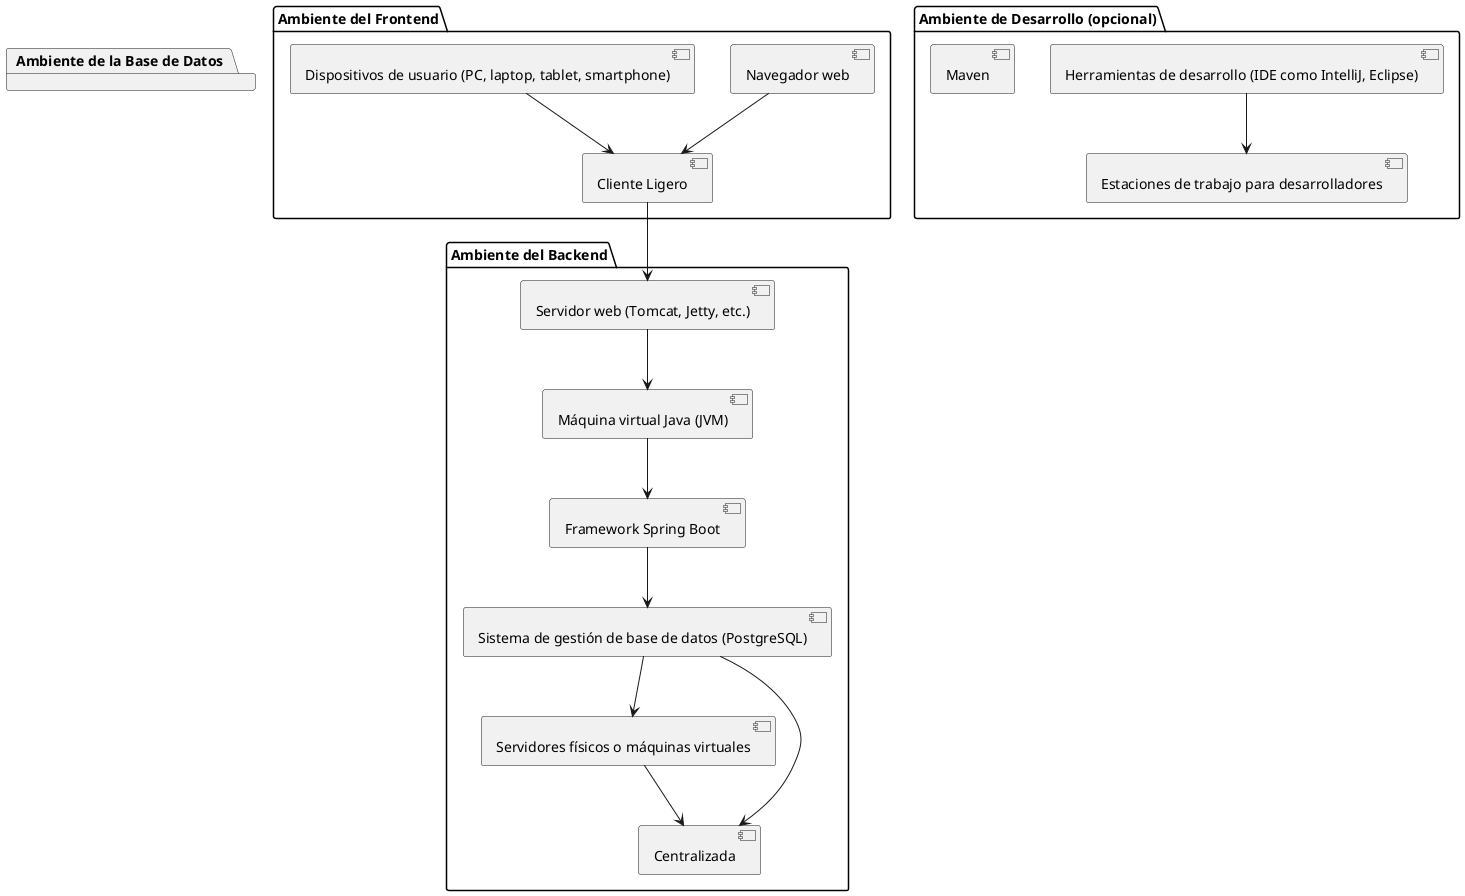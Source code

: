 @startuml

package "Ambiente del Frontend" {
  [Navegador web]
  [Dispositivos de usuario (PC, laptop, tablet, smartphone)]
  [Cliente Ligero]
}

package "Ambiente del Backend" {
  [Servidor web (Tomcat, Jetty, etc.)]
  [Máquina virtual Java (JVM)]
  [Framework Spring Boot]
  [Sistema de gestión de base de datos (PostgreSQL)]
  [Servidores físicos o máquinas virtuales]
  [Centralizada]
}

package "Ambiente de la Base de Datos" {
  [Sistema de gestión de base de datos (PostgreSQL)]
  [Servidores físicos o máquinas virtuales]
  [Centralizada]
}

package "Ambiente de Desarrollo (opcional)" {
  [Herramientas de desarrollo (IDE como IntelliJ, Eclipse)]
  [Maven]
  [Estaciones de trabajo para desarrolladores]
}

[Navegador web] --> [Cliente Ligero]
[Dispositivos de usuario (PC, laptop, tablet, smartphone)] --> [Cliente Ligero]
[Cliente Ligero] --> [Servidor web (Tomcat, Jetty, etc.)]
[Servidor web (Tomcat, Jetty, etc.)] --> [Máquina virtual Java (JVM)]
[Máquina virtual Java (JVM)] --> [Framework Spring Boot]
[Framework Spring Boot] --> [Sistema de gestión de base de datos (PostgreSQL)]
[Sistema de gestión de base de datos (PostgreSQL)] --> [Servidores físicos o máquinas virtuales]
[Servidores físicos o máquinas virtuales] --> [Centralizada]
[Sistema de gestión de base de datos (PostgreSQL)] --> [Centralizada]
[Herramientas de desarrollo (IDE como IntelliJ, Eclipse)] --> [Estaciones de trabajo para desarrolladores]

@enduml
